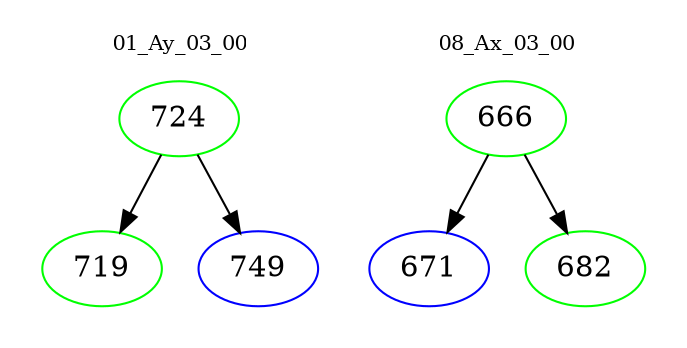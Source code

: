 digraph{
subgraph cluster_0 {
color = white
label = "01_Ay_03_00";
fontsize=10;
T0_724 [label="724", color="green"]
T0_724 -> T0_719 [color="black"]
T0_719 [label="719", color="green"]
T0_724 -> T0_749 [color="black"]
T0_749 [label="749", color="blue"]
}
subgraph cluster_1 {
color = white
label = "08_Ax_03_00";
fontsize=10;
T1_666 [label="666", color="green"]
T1_666 -> T1_671 [color="black"]
T1_671 [label="671", color="blue"]
T1_666 -> T1_682 [color="black"]
T1_682 [label="682", color="green"]
}
}
